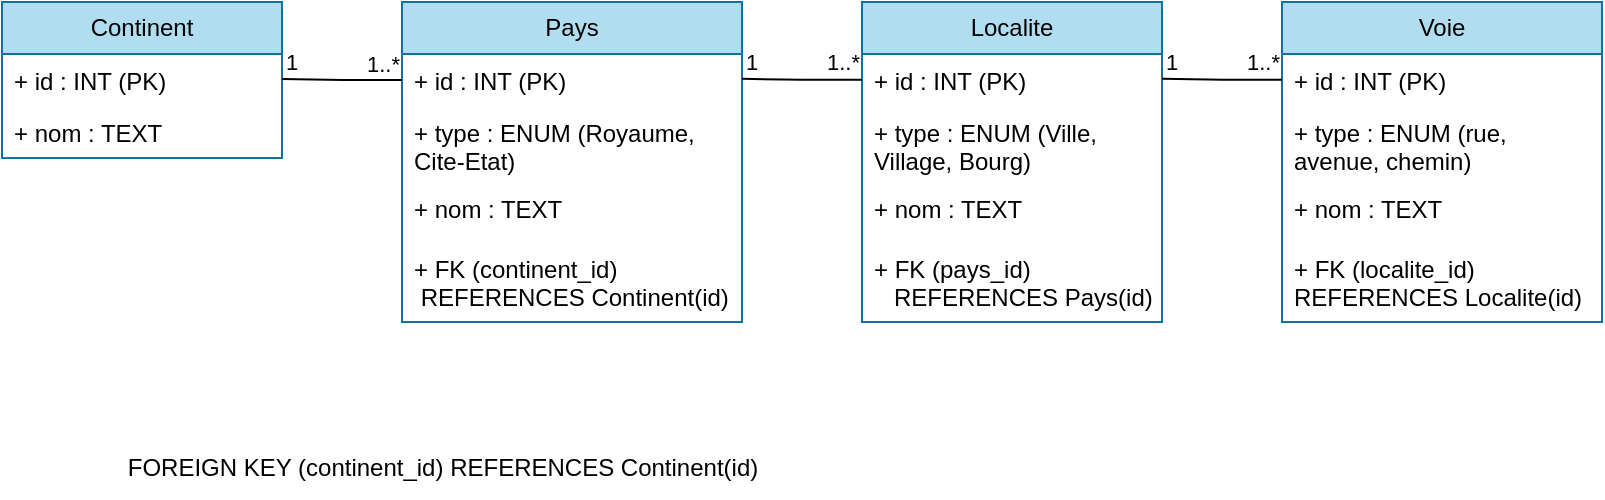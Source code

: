 <mxfile version="27.1.4">
  <diagram name="Page-1" id="y4mOB2nKH5gZpXuVBQw_">
    <mxGraphModel dx="1226" dy="732" grid="1" gridSize="10" guides="1" tooltips="1" connect="1" arrows="1" fold="1" page="1" pageScale="1" pageWidth="827" pageHeight="1169" math="0" shadow="0">
      <root>
        <mxCell id="0" />
        <mxCell id="1" parent="0" />
        <mxCell id="kVc0vEzlieYLhaQhBmGk-24" value="Continent" style="swimlane;fontStyle=0;childLayout=stackLayout;horizontal=1;startSize=26;fillColor=#b1ddf0;horizontalStack=0;resizeParent=1;resizeParentMax=0;resizeLast=0;collapsible=1;marginBottom=0;whiteSpace=wrap;html=1;strokeColor=#10739e;" vertex="1" parent="1">
          <mxGeometry x="40" y="40" width="140" height="78" as="geometry" />
        </mxCell>
        <mxCell id="kVc0vEzlieYLhaQhBmGk-25" value="+ id : INT (PK)" style="text;strokeColor=none;fillColor=none;align=left;verticalAlign=top;spacingLeft=4;spacingRight=4;overflow=hidden;rotatable=0;points=[[0,0.5],[1,0.5]];portConstraint=eastwest;whiteSpace=wrap;html=1;" vertex="1" parent="kVc0vEzlieYLhaQhBmGk-24">
          <mxGeometry y="26" width="140" height="26" as="geometry" />
        </mxCell>
        <mxCell id="kVc0vEzlieYLhaQhBmGk-26" value="+ nom : TEXT" style="text;strokeColor=none;fillColor=none;align=left;verticalAlign=top;spacingLeft=4;spacingRight=4;overflow=hidden;rotatable=0;points=[[0,0.5],[1,0.5]];portConstraint=eastwest;whiteSpace=wrap;html=1;" vertex="1" parent="kVc0vEzlieYLhaQhBmGk-24">
          <mxGeometry y="52" width="140" height="26" as="geometry" />
        </mxCell>
        <mxCell id="kVc0vEzlieYLhaQhBmGk-28" value="Pays" style="swimlane;fontStyle=0;childLayout=stackLayout;horizontal=1;startSize=26;fillColor=#b1ddf0;horizontalStack=0;resizeParent=1;resizeParentMax=0;resizeLast=0;collapsible=1;marginBottom=0;whiteSpace=wrap;html=1;strokeColor=#10739e;" vertex="1" parent="1">
          <mxGeometry x="240" y="40" width="170" height="160" as="geometry" />
        </mxCell>
        <mxCell id="kVc0vEzlieYLhaQhBmGk-29" value="+ id : INT (PK)" style="text;strokeColor=none;fillColor=none;align=left;verticalAlign=top;spacingLeft=4;spacingRight=4;overflow=hidden;rotatable=0;points=[[0,0.5],[1,0.5]];portConstraint=eastwest;whiteSpace=wrap;html=1;" vertex="1" parent="kVc0vEzlieYLhaQhBmGk-28">
          <mxGeometry y="26" width="170" height="26" as="geometry" />
        </mxCell>
        <mxCell id="kVc0vEzlieYLhaQhBmGk-30" value="+ type : ENUM (Royaume, Cite-Etat)" style="text;strokeColor=none;fillColor=none;align=left;verticalAlign=top;spacingLeft=4;spacingRight=4;overflow=hidden;rotatable=0;points=[[0,0.5],[1,0.5]];portConstraint=eastwest;whiteSpace=wrap;html=1;" vertex="1" parent="kVc0vEzlieYLhaQhBmGk-28">
          <mxGeometry y="52" width="170" height="38" as="geometry" />
        </mxCell>
        <mxCell id="kVc0vEzlieYLhaQhBmGk-31" value="+ nom : TEXT" style="text;strokeColor=none;fillColor=none;align=left;verticalAlign=top;spacingLeft=4;spacingRight=4;overflow=hidden;rotatable=0;points=[[0,0.5],[1,0.5]];portConstraint=eastwest;whiteSpace=wrap;html=1;" vertex="1" parent="kVc0vEzlieYLhaQhBmGk-28">
          <mxGeometry y="90" width="170" height="30" as="geometry" />
        </mxCell>
        <mxCell id="kVc0vEzlieYLhaQhBmGk-56" value="+ FK (continent_id)&amp;nbsp;&lt;div&gt;&amp;nbsp;&lt;span style=&quot;background-color: transparent; color: light-dark(rgb(0, 0, 0), rgb(255, 255, 255));&quot;&gt;REFERENCES&amp;nbsp;&lt;/span&gt;&lt;span style=&quot;background-color: transparent; color: light-dark(rgb(0, 0, 0), rgb(255, 255, 255));&quot;&gt;Continent(id)&lt;/span&gt;&lt;/div&gt;" style="text;strokeColor=none;fillColor=none;align=left;verticalAlign=top;spacingLeft=4;spacingRight=4;overflow=hidden;rotatable=0;points=[[0,0.5],[1,0.5]];portConstraint=eastwest;whiteSpace=wrap;html=1;" vertex="1" parent="kVc0vEzlieYLhaQhBmGk-28">
          <mxGeometry y="120" width="170" height="40" as="geometry" />
        </mxCell>
        <mxCell id="kVc0vEzlieYLhaQhBmGk-37" value="" style="endArrow=none;html=1;edgeStyle=orthogonalEdgeStyle;rounded=0;" edge="1" parent="1">
          <mxGeometry relative="1" as="geometry">
            <mxPoint x="180" y="78.5" as="sourcePoint" />
            <mxPoint x="240" y="79" as="targetPoint" />
          </mxGeometry>
        </mxCell>
        <mxCell id="kVc0vEzlieYLhaQhBmGk-38" value="1" style="edgeLabel;resizable=0;html=1;align=left;verticalAlign=bottom;" connectable="0" vertex="1" parent="kVc0vEzlieYLhaQhBmGk-37">
          <mxGeometry x="-1" relative="1" as="geometry" />
        </mxCell>
        <mxCell id="kVc0vEzlieYLhaQhBmGk-39" value="1..*" style="edgeLabel;resizable=0;html=1;align=right;verticalAlign=bottom;" connectable="0" vertex="1" parent="kVc0vEzlieYLhaQhBmGk-37">
          <mxGeometry x="1" relative="1" as="geometry" />
        </mxCell>
        <mxCell id="kVc0vEzlieYLhaQhBmGk-41" value="Localite" style="swimlane;fontStyle=0;childLayout=stackLayout;horizontal=1;startSize=26;fillColor=#b1ddf0;horizontalStack=0;resizeParent=1;resizeParentMax=0;resizeLast=0;collapsible=1;marginBottom=0;whiteSpace=wrap;html=1;strokeColor=#10739e;" vertex="1" parent="1">
          <mxGeometry x="470" y="40" width="150" height="160" as="geometry" />
        </mxCell>
        <mxCell id="kVc0vEzlieYLhaQhBmGk-42" value="+ id : INT (PK)" style="text;strokeColor=none;fillColor=none;align=left;verticalAlign=top;spacingLeft=4;spacingRight=4;overflow=hidden;rotatable=0;points=[[0,0.5],[1,0.5]];portConstraint=eastwest;whiteSpace=wrap;html=1;" vertex="1" parent="kVc0vEzlieYLhaQhBmGk-41">
          <mxGeometry y="26" width="150" height="26" as="geometry" />
        </mxCell>
        <mxCell id="kVc0vEzlieYLhaQhBmGk-43" value="+ type : ENUM (Ville, Village, Bourg)" style="text;strokeColor=none;fillColor=none;align=left;verticalAlign=top;spacingLeft=4;spacingRight=4;overflow=hidden;rotatable=0;points=[[0,0.5],[1,0.5]];portConstraint=eastwest;whiteSpace=wrap;html=1;" vertex="1" parent="kVc0vEzlieYLhaQhBmGk-41">
          <mxGeometry y="52" width="150" height="38" as="geometry" />
        </mxCell>
        <mxCell id="kVc0vEzlieYLhaQhBmGk-44" value="+ nom : TEXT" style="text;strokeColor=none;fillColor=none;align=left;verticalAlign=top;spacingLeft=4;spacingRight=4;overflow=hidden;rotatable=0;points=[[0,0.5],[1,0.5]];portConstraint=eastwest;whiteSpace=wrap;html=1;" vertex="1" parent="kVc0vEzlieYLhaQhBmGk-41">
          <mxGeometry y="90" width="150" height="30" as="geometry" />
        </mxCell>
        <mxCell id="kVc0vEzlieYLhaQhBmGk-60" value="+ FK (pays_id)&amp;nbsp;&lt;div&gt;&amp;nbsp; &amp;nbsp;REFERENCES&amp;nbsp;&lt;span style=&quot;background-color: transparent; color: light-dark(rgb(0, 0, 0), rgb(255, 255, 255));&quot;&gt;Pays(id)&lt;/span&gt;&lt;/div&gt;" style="text;strokeColor=none;fillColor=none;align=left;verticalAlign=top;spacingLeft=4;spacingRight=4;overflow=hidden;rotatable=0;points=[[0,0.5],[1,0.5]];portConstraint=eastwest;whiteSpace=wrap;html=1;" vertex="1" parent="kVc0vEzlieYLhaQhBmGk-41">
          <mxGeometry y="120" width="150" height="40" as="geometry" />
        </mxCell>
        <mxCell id="kVc0vEzlieYLhaQhBmGk-45" value="" style="endArrow=none;html=1;edgeStyle=orthogonalEdgeStyle;rounded=0;" edge="1" parent="1">
          <mxGeometry relative="1" as="geometry">
            <mxPoint x="410" y="78.41" as="sourcePoint" />
            <mxPoint x="470" y="78.91" as="targetPoint" />
          </mxGeometry>
        </mxCell>
        <mxCell id="kVc0vEzlieYLhaQhBmGk-46" value="1" style="edgeLabel;resizable=0;html=1;align=left;verticalAlign=bottom;" connectable="0" vertex="1" parent="kVc0vEzlieYLhaQhBmGk-45">
          <mxGeometry x="-1" relative="1" as="geometry" />
        </mxCell>
        <mxCell id="kVc0vEzlieYLhaQhBmGk-47" value="1..*" style="edgeLabel;resizable=0;html=1;align=right;verticalAlign=bottom;" connectable="0" vertex="1" parent="kVc0vEzlieYLhaQhBmGk-45">
          <mxGeometry x="1" relative="1" as="geometry" />
        </mxCell>
        <mxCell id="kVc0vEzlieYLhaQhBmGk-48" value="Voie" style="swimlane;fontStyle=0;childLayout=stackLayout;horizontal=1;startSize=26;fillColor=#b1ddf0;horizontalStack=0;resizeParent=1;resizeParentMax=0;resizeLast=0;collapsible=1;marginBottom=0;whiteSpace=wrap;html=1;strokeColor=#10739e;" vertex="1" parent="1">
          <mxGeometry x="680" y="40" width="160" height="160" as="geometry" />
        </mxCell>
        <mxCell id="kVc0vEzlieYLhaQhBmGk-49" value="+ id : INT (PK)" style="text;strokeColor=none;fillColor=none;align=left;verticalAlign=top;spacingLeft=4;spacingRight=4;overflow=hidden;rotatable=0;points=[[0,0.5],[1,0.5]];portConstraint=eastwest;whiteSpace=wrap;html=1;" vertex="1" parent="kVc0vEzlieYLhaQhBmGk-48">
          <mxGeometry y="26" width="160" height="26" as="geometry" />
        </mxCell>
        <mxCell id="kVc0vEzlieYLhaQhBmGk-50" value="+ type : ENUM (rue, avenue, chemin)" style="text;strokeColor=none;fillColor=none;align=left;verticalAlign=top;spacingLeft=4;spacingRight=4;overflow=hidden;rotatable=0;points=[[0,0.5],[1,0.5]];portConstraint=eastwest;whiteSpace=wrap;html=1;" vertex="1" parent="kVc0vEzlieYLhaQhBmGk-48">
          <mxGeometry y="52" width="160" height="38" as="geometry" />
        </mxCell>
        <mxCell id="kVc0vEzlieYLhaQhBmGk-51" value="+ nom : TEXT" style="text;strokeColor=none;fillColor=none;align=left;verticalAlign=top;spacingLeft=4;spacingRight=4;overflow=hidden;rotatable=0;points=[[0,0.5],[1,0.5]];portConstraint=eastwest;whiteSpace=wrap;html=1;" vertex="1" parent="kVc0vEzlieYLhaQhBmGk-48">
          <mxGeometry y="90" width="160" height="30" as="geometry" />
        </mxCell>
        <mxCell id="kVc0vEzlieYLhaQhBmGk-61" value="+ FK (localite_id)&amp;nbsp;&lt;span style=&quot;background-color: transparent; color: light-dark(rgb(0, 0, 0), rgb(255, 255, 255));&quot;&gt;&amp;nbsp; REFERENCES&amp;nbsp;&lt;/span&gt;&lt;span style=&quot;background-color: transparent; color: light-dark(rgb(0, 0, 0), rgb(255, 255, 255));&quot;&gt;Localite(id)&lt;/span&gt;" style="text;strokeColor=none;fillColor=none;align=left;verticalAlign=top;spacingLeft=4;spacingRight=4;overflow=hidden;rotatable=0;points=[[0,0.5],[1,0.5]];portConstraint=eastwest;whiteSpace=wrap;html=1;" vertex="1" parent="kVc0vEzlieYLhaQhBmGk-48">
          <mxGeometry y="120" width="160" height="40" as="geometry" />
        </mxCell>
        <mxCell id="kVc0vEzlieYLhaQhBmGk-52" value="FOREIGN KEY (continent_id) REFERENCES Continent(id)" style="text;html=1;align=center;verticalAlign=middle;resizable=0;points=[];autosize=1;strokeColor=none;fillColor=none;" vertex="1" parent="1">
          <mxGeometry x="90" y="258" width="340" height="30" as="geometry" />
        </mxCell>
        <mxCell id="kVc0vEzlieYLhaQhBmGk-57" value="" style="endArrow=none;html=1;edgeStyle=orthogonalEdgeStyle;rounded=0;" edge="1" parent="1">
          <mxGeometry relative="1" as="geometry">
            <mxPoint x="620" y="78.41" as="sourcePoint" />
            <mxPoint x="680" y="78.91" as="targetPoint" />
          </mxGeometry>
        </mxCell>
        <mxCell id="kVc0vEzlieYLhaQhBmGk-58" value="1" style="edgeLabel;resizable=0;html=1;align=left;verticalAlign=bottom;" connectable="0" vertex="1" parent="kVc0vEzlieYLhaQhBmGk-57">
          <mxGeometry x="-1" relative="1" as="geometry" />
        </mxCell>
        <mxCell id="kVc0vEzlieYLhaQhBmGk-59" value="1..*" style="edgeLabel;resizable=0;html=1;align=right;verticalAlign=bottom;" connectable="0" vertex="1" parent="kVc0vEzlieYLhaQhBmGk-57">
          <mxGeometry x="1" relative="1" as="geometry" />
        </mxCell>
      </root>
    </mxGraphModel>
  </diagram>
</mxfile>
